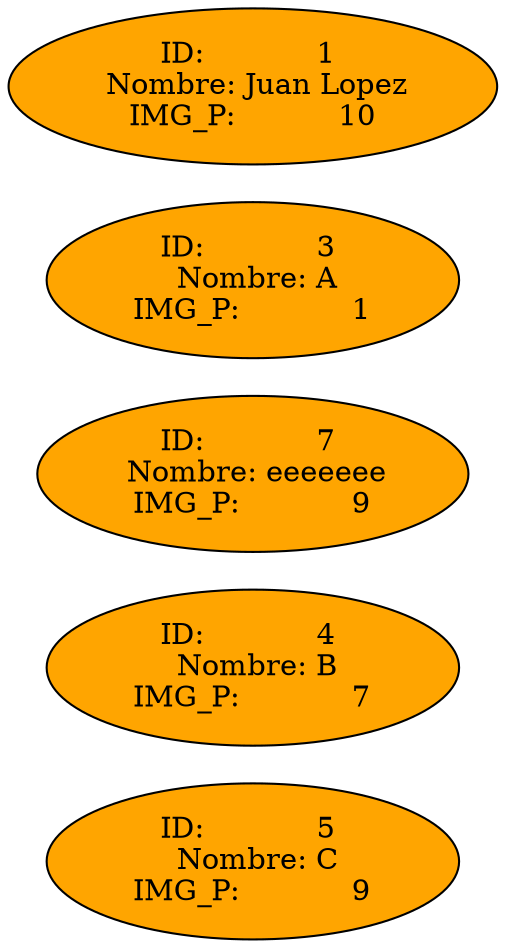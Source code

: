  digraph G {
   node [shape=ellipse];
   rankdir=LR
   graph [ bgcolor=white];
 "nodo    0"[label="ID:            5 \n Nombre: C\n IMG_P:            9 ", fillcolor=orange, style=filled];
 "nodo    1"[label="ID:            4 \n Nombre: B\n IMG_P:            7 ", fillcolor=orange, style=filled];
 "nodo    2"[label="ID:            7 \n Nombre: eeeeeee\n IMG_P:            9 ", fillcolor=orange, style=filled];
 "nodo    3"[label="ID:            3 \n Nombre: A\n IMG_P:            1 ", fillcolor=orange, style=filled];
 "nodo    4"[label="ID:            1 \n Nombre: Juan Lopez\n IMG_P:           10 ", fillcolor=orange, style=filled];
 
 rankdir = LR
 }
